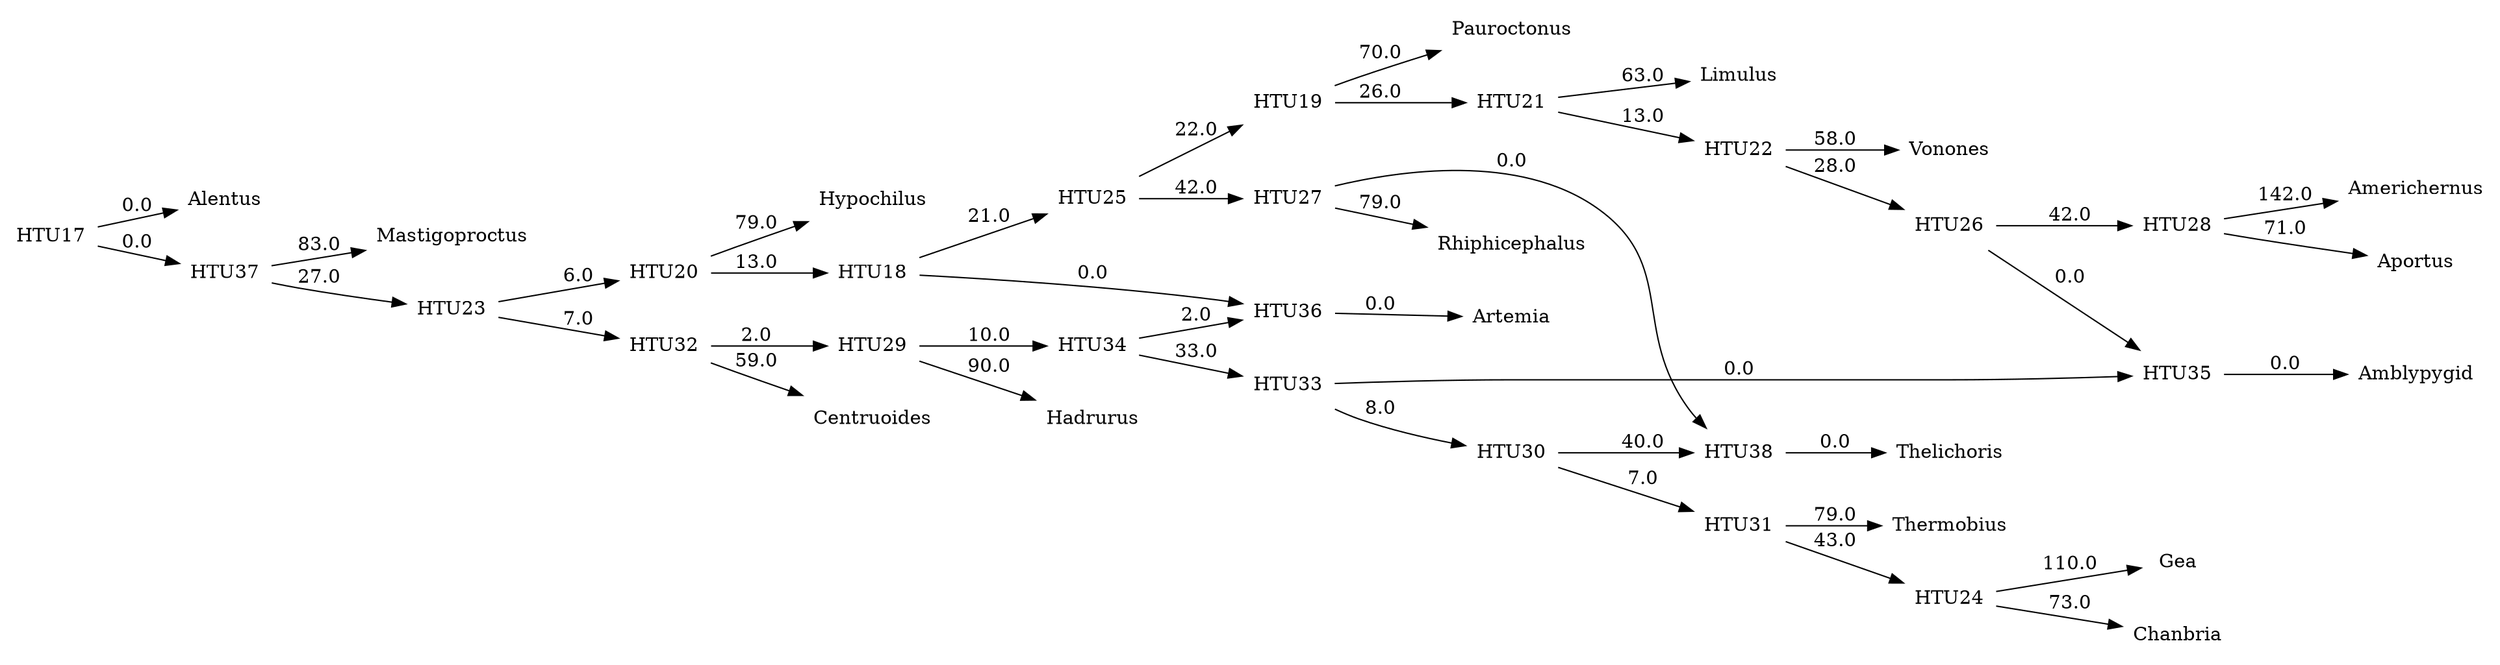 digraph G {
	rankdir = LR;	edge [colorscheme=spectral11];	node [shape = none];

    0 [label=Alentus];
    1 [label=Amblypygid];
    2 [label=Americhernus];
    3 [label=Aportus];
    4 [label=Artemia];
    5 [label=Centruoides];
    6 [label=Chanbria];
    7 [label=Gea];
    8 [label=Hadrurus];
    9 [label=Hypochilus];
    10 [label=Limulus];
    11 [label=Mastigoproctus];
    12 [label=Pauroctonus];
    13 [label=Rhiphicephalus];
    14 [label=Thelichoris];
    15 [label=Thermobius];
    16 [label=Vonones];
    17 [label=HTU17];
    18 [label=HTU18];
    19 [label=HTU19];
    20 [label=HTU20];
    21 [label=HTU21];
    22 [label=HTU22];
    23 [label=HTU23];
    24 [label=HTU24];
    25 [label=HTU25];
    26 [label=HTU26];
    27 [label=HTU27];
    28 [label=HTU28];
    29 [label=HTU29];
    30 [label=HTU30];
    31 [label=HTU31];
    32 [label=HTU32];
    33 [label=HTU33];
    34 [label=HTU34];
    35 [label=HTU35];
    36 [label=HTU36];
    37 [label=HTU37];
    38 [label=HTU38];
    17 -> 0 [label=0.0];
    17 -> 37 [label=0.0];
    18 -> 25 [label=21.0];
    18 -> 36 [label=0.0];
    19 -> 12 [label=70.0];
    19 -> 21 [label=26.0];
    20 -> 9 [label=79.0];
    20 -> 18 [label=13.0];
    21 -> 10 [label=63.0];
    21 -> 22 [label=13.0];
    22 -> 16 [label=58.0];
    22 -> 26 [label=28.0];
    23 -> 20 [label=6.0];
    23 -> 32 [label=7.0];
    24 -> 6 [label=73.0];
    24 -> 7 [label=110.0];
    25 -> 19 [label=22.0];
    25 -> 27 [label=42.0];
    26 -> 28 [label=42.0];
    26 -> 35 [label=0.0];
    27 -> 13 [label=79.0];
    27 -> 38 [label=0.0];
    28 -> 2 [label=142.0];
    28 -> 3 [label=71.0];
    29 -> 8 [label=90.0];
    29 -> 34 [label=10.0];
    30 -> 31 [label=7.0];
    30 -> 38 [label=40.0];
    31 -> 15 [label=79.0];
    31 -> 24 [label=43.0];
    32 -> 5 [label=59.0];
    32 -> 29 [label=2.0];
    33 -> 30 [label=8.0];
    33 -> 35 [label=0.0];
    34 -> 33 [label=33.0];
    34 -> 36 [label=2.0];
    35 -> 1 [label=0.0];
    36 -> 4 [label=0.0];
    37 -> 11 [label=83.0];
    37 -> 23 [label=27.0];
    38 -> 14 [label=0.0];
}
//2058.0
digraph G {
	rankdir = LR;	edge [colorscheme=spectral11];	node [shape = none];

    0 [label=Alentus];
    1 [label=Amblypygid];
    2 [label=Americhernus];
    3 [label=Aportus];
    4 [label=Artemia];
    5 [label=Centruoides];
    6 [label=Chanbria];
    7 [label=Gea];
    8 [label=Hadrurus];
    9 [label=Hypochilus];
    10 [label=Limulus];
    11 [label=Mastigoproctus];
    12 [label=Pauroctonus];
    13 [label=Rhiphicephalus];
    14 [label=Thelichoris];
    15 [label=Thermobius];
    16 [label=Vonones];
    17 [label=HTU17];
    18 [label=HTU18];
    19 [label=HTU19];
    20 [label=HTU20];
    21 [label=HTU21];
    22 [label=HTU22];
    23 [label=HTU23];
    24 [label=HTU24];
    25 [label=HTU25];
    26 [label=HTU26];
    27 [label=HTU27];
    28 [label=HTU28];
    29 [label=HTU29];
    30 [label=HTU30];
    31 [label=HTU31];
    32 [label=HTU32];
    17 -> 0 [label=0.0];
    17 -> 32 [label=0.0];
    18 -> 4 [label=121.0];
    18 -> 25 [label=29.0];
    19 -> 12 [label=68.0];
    19 -> 21 [label=23.0];
    20 -> 9 [label=75.0];
    20 -> 18 [label=12.0];
    21 -> 10 [label=59.0];
    21 -> 22 [label=18.0];
    22 -> 16 [label=42.0];
    22 -> 26 [label=62.0];
    23 -> 20 [label=6.0];
    23 -> 30 [label=13.0];
    24 -> 6 [label=78.0];
    24 -> 7 [label=118.0];
    25 -> 13 [label=99.0];
    25 -> 19 [label=36.0];
    26 -> 2 [label=134.0];
    26 -> 3 [label=65.0];
    27 -> 8 [label=85.0];
    27 -> 31 [label=23.0];
    28 -> 14 [label=56.0];
    28 -> 29 [label=11.0];
    29 -> 15 [label=77.0];
    29 -> 24 [label=46.0];
    30 -> 5 [label=64.0];
    30 -> 27 [label=5.0];
    31 -> 1 [label=79.0];
    31 -> 28 [label=12.0];
    32 -> 11 [label=80.0];
    32 -> 23 [label=26.0];
}
//1828.0
digraph G {
	rankdir = LR;	edge [colorscheme=spectral11];	node [shape = none];

    0 [label=Alentus];
    1 [label=Amblypygid];
    2 [label=Americhernus];
    3 [label=Aportus];
    4 [label=Artemia];
    5 [label=Centruoides];
    6 [label=Chanbria];
    7 [label=Gea];
    8 [label=Hadrurus];
    9 [label=Hypochilus];
    10 [label=Limulus];
    11 [label=Mastigoproctus];
    12 [label=Pauroctonus];
    13 [label=Rhiphicephalus];
    14 [label=Thelichoris];
    15 [label=Thermobius];
    16 [label=Vonones];
    17 [label=HTU17];
    18 [label=HTU18];
    19 [label=HTU19];
    20 [label=HTU20];
    21 [label=HTU21];
    22 [label=HTU22];
    23 [label=HTU23];
    24 [label=HTU24];
    25 [label=HTU25];
    26 [label=HTU26];
    27 [label=HTU27];
    28 [label=HTU28];
    29 [label=HTU29];
    30 [label=HTU30];
    31 [label=HTU31];
    32 [label=HTU32];
    17 -> 0 [label=0.0];
    17 -> 32 [label=0.0];
    18 -> 12 [label=75.0];
    18 -> 20 [label=36.0];
    19 -> 9 [label=65.0];
    19 -> 24 [label=34.0];
    20 -> 10 [label=60.0];
    20 -> 21 [label=17.0];
    21 -> 16 [label=42.0];
    21 -> 25 [label=62.0];
    22 -> 19 [label=15.0];
    22 -> 29 [label=17.0];
    23 -> 6 [label=77.0];
    23 -> 7 [label=106.0];
    24 -> 13 [label=112.0];
    24 -> 18 [label=28.0];
    25 -> 2 [label=141.0];
    25 -> 3 [label=65.0];
    26 -> 8 [label=87.0];
    26 -> 31 [label=14.0];
    27 -> 14 [label=60.0];
    27 -> 28 [label=7.0];
    28 -> 15 [label=79.0];
    28 -> 23 [label=43.0];
    29 -> 5 [label=55.0];
    29 -> 26 [label=10.0];
    30 -> 1 [label=89.0];
    30 -> 27 [label=8.0];
    31 -> 4 [label=115.0];
    31 -> 30 [label=31.0];
    32 -> 11 [label=74.0];
    32 -> 22 [label=26.0];
}
//1825.0
digraph G {
	rankdir = LR;	edge [colorscheme=spectral11];	node [shape = none];

    0 [label=Alentus];
    1 [label=Amblypygid];
    2 [label=Americhernus];
    3 [label=Aportus];
    4 [label=Artemia];
    5 [label=Centruoides];
    6 [label=Chanbria];
    7 [label=Gea];
    8 [label=Hadrurus];
    9 [label=Hypochilus];
    10 [label=Limulus];
    11 [label=Mastigoproctus];
    12 [label=Pauroctonus];
    13 [label=Rhiphicephalus];
    14 [label=Thelichoris];
    15 [label=Thermobius];
    16 [label=Vonones];
    17 [label=HTU17];
    18 [label=HTU18];
    19 [label=HTU19];
    20 [label=HTU20];
    21 [label=HTU21];
    22 [label=HTU22];
    23 [label=HTU23];
    24 [label=HTU24];
    25 [label=HTU25];
    26 [label=HTU26];
    27 [label=HTU27];
    28 [label=HTU28];
    29 [label=HTU29];
    30 [label=HTU30];
    31 [label=HTU31];
    32 [label=HTU32];
    17 -> 0 [label=0.0];
    17 -> 32 [label=0.0];
    18 -> 12 [label=75.0];
    18 -> 20 [label=36.0];
    19 -> 9 [label=65.0];
    19 -> 24 [label=34.0];
    20 -> 10 [label=60.0];
    20 -> 21 [label=17.0];
    21 -> 16 [label=42.0];
    21 -> 25 [label=62.0];
    22 -> 19 [label=15.0];
    22 -> 29 [label=17.0];
    23 -> 6 [label=77.0];
    23 -> 7 [label=106.0];
    24 -> 13 [label=112.0];
    24 -> 18 [label=28.0];
    25 -> 2 [label=141.0];
    25 -> 3 [label=65.0];
    26 -> 8 [label=87.0];
    26 -> 31 [label=14.0];
    27 -> 14 [label=60.0];
    27 -> 28 [label=7.0];
    28 -> 15 [label=79.0];
    28 -> 23 [label=43.0];
    29 -> 5 [label=55.0];
    29 -> 26 [label=10.0];
    30 -> 1 [label=89.0];
    30 -> 27 [label=8.0];
    31 -> 4 [label=115.0];
    31 -> 30 [label=31.0];
    32 -> 11 [label=74.0];
    32 -> 22 [label=26.0];
}
//1825.0
digraph G {
	rankdir = LR;	edge [colorscheme=spectral11];	node [shape = none];

    0 [label=Alentus];
    1 [label=Amblypygid];
    2 [label=Americhernus];
    3 [label=Aportus];
    4 [label=Artemia];
    5 [label=Centruoides];
    6 [label=Chanbria];
    7 [label=Gea];
    8 [label=Hadrurus];
    9 [label=Hypochilus];
    10 [label=Limulus];
    11 [label=Mastigoproctus];
    12 [label=Pauroctonus];
    13 [label=Rhiphicephalus];
    14 [label=Thelichoris];
    15 [label=Thermobius];
    16 [label=Vonones];
    17 [label=HTU17];
    18 [label=HTU18];
    19 [label=HTU19];
    20 [label=HTU20];
    21 [label=HTU21];
    22 [label=HTU22];
    23 [label=HTU23];
    24 [label=HTU24];
    25 [label=HTU25];
    26 [label=HTU26];
    27 [label=HTU27];
    28 [label=HTU28];
    29 [label=HTU29];
    30 [label=HTU30];
    31 [label=HTU31];
    32 [label=HTU32];
    17 -> 0 [label=0.0];
    17 -> 32 [label=0.0];
    18 -> 12 [label=77.0];
    18 -> 20 [label=28.0];
    19 -> 9 [label=70.0];
    19 -> 24 [label=29.0];
    20 -> 10 [label=64.0];
    20 -> 21 [label=12.0];
    21 -> 16 [label=58.0];
    21 -> 25 [label=28.0];
    22 -> 19 [label=11.0];
    22 -> 30 [label=28.0];
    23 -> 6 [label=85.0];
    23 -> 7 [label=112.0];
    24 -> 13 [label=108.0];
    24 -> 18 [label=18.0];
    25 -> 1 [label=66.0];
    25 -> 26 [label=48.0];
    26 -> 2 [label=145.0];
    26 -> 3 [label=71.0];
    27 -> 8 [label=90.0];
    27 -> 31 [label=12.0];
    28 -> 14 [label=60.0];
    28 -> 29 [label=12.0];
    29 -> 15 [label=79.0];
    29 -> 23 [label=44.0];
    30 -> 5 [label=59.0];
    30 -> 27 [label=8.0];
    31 -> 4 [label=107.0];
    31 -> 28 [label=34.0];
    32 -> 11 [label=75.0];
    32 -> 22 [label=26.0];
}
//1805.0
digraph G {
	rankdir = LR;	edge [colorscheme=spectral11];	node [shape = none];

    0 [label=Alentus];
    1 [label=Amblypygid];
    2 [label=Americhernus];
    3 [label=Aportus];
    4 [label=Artemia];
    5 [label=Centruoides];
    6 [label=Chanbria];
    7 [label=Gea];
    8 [label=Hadrurus];
    9 [label=Hypochilus];
    10 [label=Limulus];
    11 [label=Mastigoproctus];
    12 [label=Pauroctonus];
    13 [label=Rhiphicephalus];
    14 [label=Thelichoris];
    15 [label=Thermobius];
    16 [label=Vonones];
    17 [label=HTU17];
    18 [label=HTU18];
    19 [label=HTU19];
    20 [label=HTU20];
    21 [label=HTU21];
    22 [label=HTU22];
    23 [label=HTU23];
    24 [label=HTU24];
    25 [label=HTU25];
    26 [label=HTU26];
    27 [label=HTU27];
    28 [label=HTU28];
    29 [label=HTU29];
    30 [label=HTU30];
    31 [label=HTU31];
    32 [label=HTU32];
    17 -> 0 [label=0.0];
    17 -> 32 [label=0.0];
    18 -> 12 [label=77.0];
    18 -> 20 [label=28.0];
    19 -> 9 [label=70.0];
    19 -> 24 [label=29.0];
    20 -> 10 [label=64.0];
    20 -> 21 [label=12.0];
    21 -> 16 [label=58.0];
    21 -> 25 [label=28.0];
    22 -> 19 [label=11.0];
    22 -> 30 [label=28.0];
    23 -> 6 [label=85.0];
    23 -> 7 [label=112.0];
    24 -> 13 [label=108.0];
    24 -> 18 [label=18.0];
    25 -> 1 [label=66.0];
    25 -> 26 [label=48.0];
    26 -> 2 [label=145.0];
    26 -> 3 [label=71.0];
    27 -> 8 [label=90.0];
    27 -> 31 [label=12.0];
    28 -> 14 [label=60.0];
    28 -> 29 [label=12.0];
    29 -> 15 [label=79.0];
    29 -> 23 [label=44.0];
    30 -> 5 [label=59.0];
    30 -> 27 [label=8.0];
    31 -> 4 [label=107.0];
    31 -> 28 [label=34.0];
    32 -> 11 [label=75.0];
    32 -> 22 [label=26.0];
}
//1805.0
digraph G {
	rankdir = LR;	edge [colorscheme=spectral11];	node [shape = none];

    0 [label=Alentus];
    1 [label=Amblypygid];
    2 [label=Americhernus];
    3 [label=Aportus];
    4 [label=Artemia];
    5 [label=Centruoides];
    6 [label=Chanbria];
    7 [label=Gea];
    8 [label=Hadrurus];
    9 [label=Hypochilus];
    10 [label=Limulus];
    11 [label=Mastigoproctus];
    12 [label=Pauroctonus];
    13 [label=Rhiphicephalus];
    14 [label=Thelichoris];
    15 [label=Thermobius];
    16 [label=Vonones];
    17 [label=HTU17];
    18 [label=HTU18];
    19 [label=HTU19];
    20 [label=HTU20];
    21 [label=HTU21];
    22 [label=HTU22];
    23 [label=HTU23];
    24 [label=HTU24];
    25 [label=HTU25];
    26 [label=HTU26];
    27 [label=HTU27];
    28 [label=HTU28];
    29 [label=HTU29];
    30 [label=HTU30];
    31 [label=HTU31];
    32 [label=HTU32];
    17 -> 0 [label=0.0];
    17 -> 32 [label=0.0];
    18 -> 12 [label=77.0];
    18 -> 20 [label=28.0];
    19 -> 9 [label=70.0];
    19 -> 24 [label=29.0];
    20 -> 10 [label=64.0];
    20 -> 21 [label=12.0];
    21 -> 16 [label=58.0];
    21 -> 25 [label=28.0];
    22 -> 19 [label=11.0];
    22 -> 30 [label=28.0];
    23 -> 6 [label=85.0];
    23 -> 7 [label=112.0];
    24 -> 13 [label=108.0];
    24 -> 18 [label=18.0];
    25 -> 1 [label=66.0];
    25 -> 26 [label=48.0];
    26 -> 2 [label=145.0];
    26 -> 3 [label=71.0];
    27 -> 8 [label=90.0];
    27 -> 31 [label=12.0];
    28 -> 14 [label=60.0];
    28 -> 29 [label=12.0];
    29 -> 15 [label=79.0];
    29 -> 23 [label=44.0];
    30 -> 5 [label=59.0];
    30 -> 27 [label=8.0];
    31 -> 4 [label=107.0];
    31 -> 28 [label=34.0];
    32 -> 11 [label=75.0];
    32 -> 22 [label=26.0];
}
//1805.0
digraph G {
	rankdir = LR;	edge [colorscheme=spectral11];	node [shape = none];

    0 [label=Alentus];
    1 [label=Amblypygid];
    2 [label=Americhernus];
    3 [label=Aportus];
    4 [label=Artemia];
    5 [label=Centruoides];
    6 [label=Chanbria];
    7 [label=Gea];
    8 [label=Hadrurus];
    9 [label=Hypochilus];
    10 [label=Limulus];
    11 [label=Mastigoproctus];
    12 [label=Pauroctonus];
    13 [label=Rhiphicephalus];
    14 [label=Thelichoris];
    15 [label=Thermobius];
    16 [label=Vonones];
    17 [label=HTU17];
    18 [label=HTU18];
    19 [label=HTU19];
    20 [label=HTU20];
    21 [label=HTU21];
    22 [label=HTU22];
    23 [label=HTU23];
    24 [label=HTU24];
    25 [label=HTU25];
    26 [label=HTU26];
    27 [label=HTU27];
    28 [label=HTU28];
    29 [label=HTU29];
    30 [label=HTU30];
    31 [label=HTU31];
    32 [label=HTU32];
    17 -> 0 [label=0.0];
    17 -> 32 [label=0.0];
    18 -> 4 [label=136.0];
    18 -> 25 [label=23.0];
    19 -> 12 [label=67.0];
    19 -> 21 [label=30.0];
    20 -> 9 [label=77.0];
    20 -> 18 [label=16.0];
    21 -> 10 [label=62.0];
    21 -> 22 [label=19.0];
    22 -> 16 [label=42.0];
    22 -> 27 [label=62.0];
    23 -> 20 [label=6.0];
    23 -> 30 [label=10.0];
    24 -> 6 [label=104.0];
    24 -> 7 [label=109.0];
    25 -> 19 [label=36.0];
    25 -> 26 [label=42.0];
    26 -> 13 [label=75.0];
    26 -> 14 [label=35.0];
    27 -> 2 [label=142.0];
    27 -> 3 [label=65.0];
    28 -> 8 [label=80.0];
    28 -> 31 [label=36.0];
    29 -> 15 [label=76.0];
    29 -> 24 [label=44.0];
    30 -> 5 [label=52.0];
    30 -> 28 [label=8.0];
    31 -> 1 [label=64.0];
    31 -> 29 [label=11.0];
    32 -> 11 [label=82.0];
    32 -> 23 [label=28.0];
}
//1793.0
digraph G {
	rankdir = LR;	edge [colorscheme=spectral11];	node [shape = none];

    0 [label=Alentus];
    1 [label=Amblypygid];
    2 [label=Americhernus];
    3 [label=Aportus];
    4 [label=Artemia];
    5 [label=Centruoides];
    6 [label=Chanbria];
    7 [label=Gea];
    8 [label=Hadrurus];
    9 [label=Hypochilus];
    10 [label=Limulus];
    11 [label=Mastigoproctus];
    12 [label=Pauroctonus];
    13 [label=Rhiphicephalus];
    14 [label=Thelichoris];
    15 [label=Thermobius];
    16 [label=Vonones];
    17 [label=HTU17];
    18 [label=HTU18];
    19 [label=HTU19];
    20 [label=HTU20];
    21 [label=HTU21];
    22 [label=HTU22];
    23 [label=HTU23];
    24 [label=HTU24];
    25 [label=HTU25];
    26 [label=HTU26];
    27 [label=HTU27];
    28 [label=HTU28];
    29 [label=HTU29];
    30 [label=HTU30];
    31 [label=HTU31];
    32 [label=HTU32];
    17 -> 0 [label=0.0];
    17 -> 32 [label=0.0];
    18 -> 12 [label=83.0];
    18 -> 20 [label=27.0];
    19 -> 9 [label=73.0];
    19 -> 24 [label=20.0];
    20 -> 10 [label=59.0];
    20 -> 21 [label=21.0];
    21 -> 16 [label=42.0];
    21 -> 26 [label=54.0];
    22 -> 19 [label=10.0];
    22 -> 29 [label=25.0];
    23 -> 6 [label=96.0];
    23 -> 7 [label=111.0];
    24 -> 18 [label=28.0];
    24 -> 25 [label=39.0];
    25 -> 13 [label=74.0];
    25 -> 14 [label=33.0];
    26 -> 2 [label=145.0];
    26 -> 3 [label=65.0];
    27 -> 8 [label=84.0];
    27 -> 31 [label=10.0];
    28 -> 15 [label=76.0];
    28 -> 23 [label=37.0];
    29 -> 5 [label=44.0];
    29 -> 27 [label=15.0];
    30 -> 1 [label=91.0];
    30 -> 28 [label=5.0];
    31 -> 4 [label=99.0];
    31 -> 30 [label=43.0];
    32 -> 11 [label=74.0];
    32 -> 22 [label=22.0];
}
//1790.0
digraph G {
	rankdir = LR;	edge [colorscheme=spectral11];	node [shape = none];

    0 [label=Alentus];
    1 [label=Amblypygid];
    2 [label=Americhernus];
    3 [label=Aportus];
    4 [label=Artemia];
    5 [label=Centruoides];
    6 [label=Chanbria];
    7 [label=Gea];
    8 [label=Hadrurus];
    9 [label=Hypochilus];
    10 [label=Limulus];
    11 [label=Mastigoproctus];
    12 [label=Pauroctonus];
    13 [label=Rhiphicephalus];
    14 [label=Thelichoris];
    15 [label=Thermobius];
    16 [label=Vonones];
    17 [label=HTU17];
    18 [label=HTU18];
    19 [label=HTU19];
    20 [label=HTU20];
    21 [label=HTU21];
    22 [label=HTU22];
    23 [label=HTU23];
    24 [label=HTU24];
    25 [label=HTU25];
    26 [label=HTU26];
    27 [label=HTU27];
    28 [label=HTU28];
    29 [label=HTU29];
    30 [label=HTU30];
    31 [label=HTU31];
    32 [label=HTU32];
    17 -> 0 [label=0.0];
    17 -> 32 [label=0.0];
    18 -> 4 [label=134.0];
    18 -> 25 [label=21.0];
    19 -> 12 [label=65.0];
    19 -> 21 [label=30.0];
    20 -> 9 [label=80.0];
    20 -> 18 [label=16.0];
    21 -> 10 [label=67.0];
    21 -> 22 [label=13.0];
    22 -> 16 [label=58.0];
    22 -> 26 [label=28.0];
    23 -> 20 [label=6.0];
    23 -> 31 [label=7.0];
    24 -> 6 [label=102.0];
    24 -> 7 [label=101.0];
    25 -> 19 [label=24.0];
    25 -> 27 [label=42.0];
    26 -> 1 [label=66.0];
    26 -> 28 [label=50.0];
    27 -> 13 [label=75.0];
    27 -> 14 [label=35.0];
    28 -> 2 [label=146.0];
    28 -> 3 [label=71.0];
    29 -> 8 [label=73.0];
    29 -> 30 [label=27.0];
    30 -> 15 [label=84.0];
    30 -> 24 [label=36.0];
    31 -> 5 [label=61.0];
    31 -> 29 [label=19.0];
    32 -> 11 [label=83.0];
    32 -> 23 [label=28.0];
}
//1785.0
digraph G {
	rankdir = LR;	edge [colorscheme=spectral11];	node [shape = none];

    0 [label=Alentus];
    1 [label=Amblypygid];
    2 [label=Americhernus];
    3 [label=Aportus];
    4 [label=Artemia];
    5 [label=Centruoides];
    6 [label=Chanbria];
    7 [label=Gea];
    8 [label=Hadrurus];
    9 [label=Hypochilus];
    10 [label=Limulus];
    11 [label=Mastigoproctus];
    12 [label=Pauroctonus];
    13 [label=Rhiphicephalus];
    14 [label=Thelichoris];
    15 [label=Thermobius];
    16 [label=Vonones];
    17 [label=HTU17];
    18 [label=HTU18];
    19 [label=HTU19];
    20 [label=HTU20];
    21 [label=HTU21];
    22 [label=HTU22];
    23 [label=HTU23];
    24 [label=HTU24];
    25 [label=HTU25];
    26 [label=HTU26];
    27 [label=HTU27];
    28 [label=HTU28];
    29 [label=HTU29];
    30 [label=HTU30];
    31 [label=HTU31];
    32 [label=HTU32];
    17 -> 0 [label=0.0];
    17 -> 32 [label=0.0];
    18 -> 12 [label=86.0];
    18 -> 20 [label=19.0];
    19 -> 9 [label=70.0];
    19 -> 24 [label=19.0];
    20 -> 10 [label=64.0];
    20 -> 21 [label=8.0];
    21 -> 16 [label=58.0];
    21 -> 25 [label=24.0];
    22 -> 19 [label=10.0];
    22 -> 30 [label=35.0];
    23 -> 6 [label=103.0];
    23 -> 7 [label=99.0];
    24 -> 18 [label=18.0];
    24 -> 26 [label=39.0];
    25 -> 1 [label=62.0];
    25 -> 27 [label=48.0];
    26 -> 13 [label=78.0];
    26 -> 14 [label=29.0];
    27 -> 2 [label=145.0];
    27 -> 3 [label=71.0];
    28 -> 8 [label=88.0];
    28 -> 31 [label=25.0];
    29 -> 15 [label=77.0];
    29 -> 23 [label=36.0];
    30 -> 5 [label=57.0];
    30 -> 28 [label=21.0];
    31 -> 4 [label=84.0];
    31 -> 29 [label=23.0];
    32 -> 11 [label=71.0];
    32 -> 22 [label=26.0];
}
//1762.0
